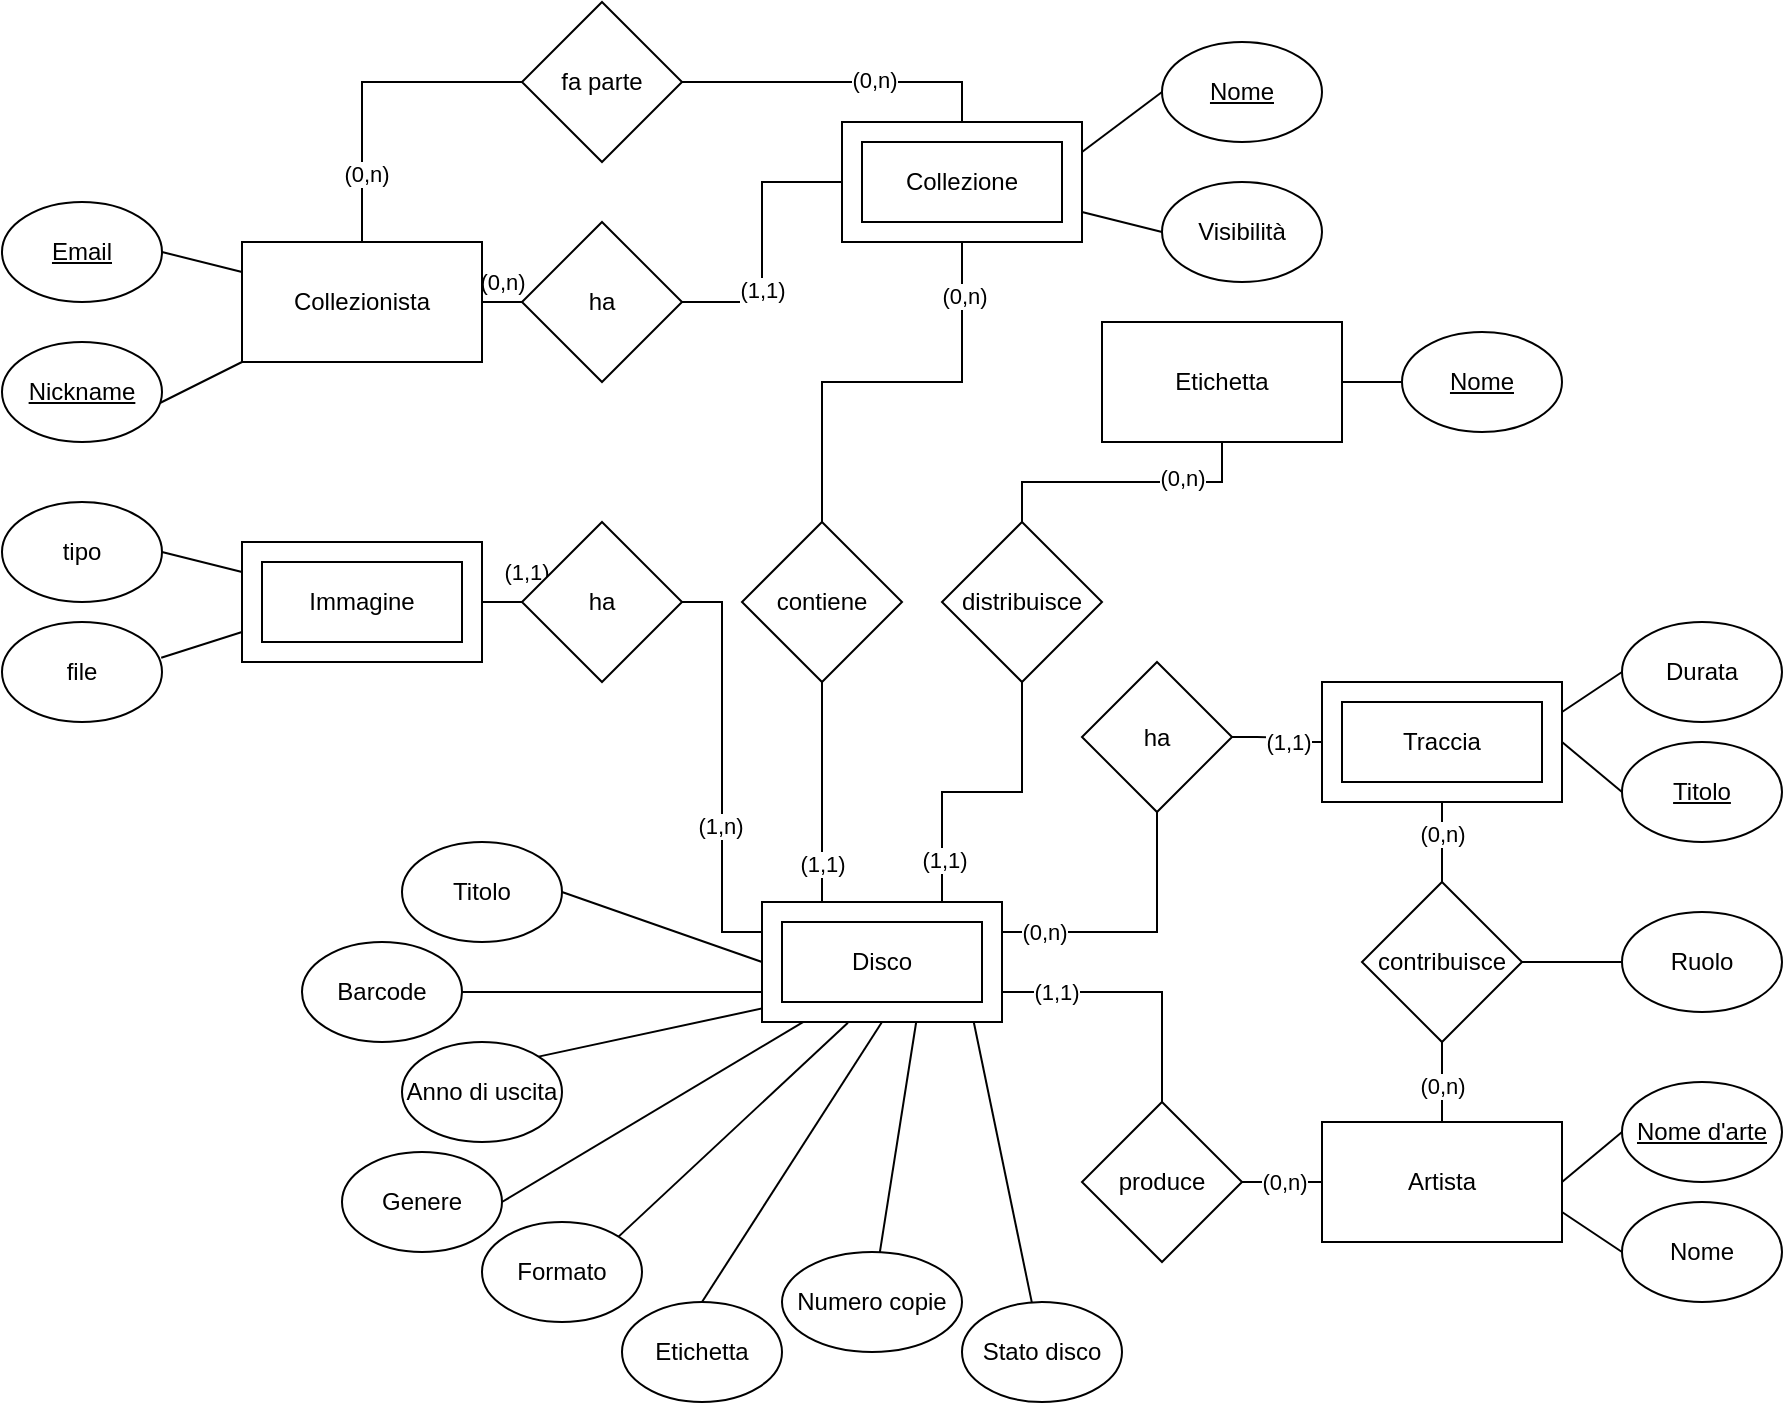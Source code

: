 <mxfile version="21.6.2" type="device">
  <diagram id="R2lEEEUBdFMjLlhIrx00" name="Page-1">
    <mxGraphModel dx="1900" dy="1615" grid="1" gridSize="10" guides="1" tooltips="1" connect="1" arrows="1" fold="1" page="1" pageScale="1" pageWidth="850" pageHeight="1100" math="0" shadow="0" extFonts="Permanent Marker^https://fonts.googleapis.com/css?family=Permanent+Marker">
      <root>
        <mxCell id="0" />
        <mxCell id="1" parent="0" />
        <mxCell id="YJRpV-6I6PbXK376YmPo-45" style="edgeStyle=orthogonalEdgeStyle;orthogonalLoop=1;jettySize=auto;html=1;exitX=1;exitY=0.5;exitDx=0;exitDy=0;endArrow=none;endFill=0;rounded=0;" parent="1" source="YJRpV-6I6PbXK376YmPo-1" target="YJRpV-6I6PbXK376YmPo-44" edge="1">
          <mxGeometry relative="1" as="geometry" />
        </mxCell>
        <mxCell id="YJRpV-6I6PbXK376YmPo-58" value="(0,n)" style="edgeLabel;html=1;align=center;verticalAlign=middle;resizable=0;points=[];" parent="YJRpV-6I6PbXK376YmPo-45" vertex="1" connectable="0">
          <mxGeometry x="-0.288" y="1" relative="1" as="geometry">
            <mxPoint x="-9" y="-11" as="offset" />
          </mxGeometry>
        </mxCell>
        <mxCell id="YJRpV-6I6PbXK376YmPo-51" style="edgeStyle=orthogonalEdgeStyle;orthogonalLoop=1;jettySize=auto;html=1;exitX=0.75;exitY=0;exitDx=0;exitDy=0;entryX=0;entryY=0.5;entryDx=0;entryDy=0;shadow=0;fillOpacity=100;strokeOpacity=100;flowAnimation=0;noJump=0;enumerate=0;comic=0;backgroundOutline=0;endArrow=none;endFill=0;rounded=0;" parent="1" source="YJRpV-6I6PbXK376YmPo-1" target="YJRpV-6I6PbXK376YmPo-50" edge="1">
          <mxGeometry relative="1" as="geometry">
            <Array as="points">
              <mxPoint x="130" y="20" />
              <mxPoint x="130" y="-60" />
            </Array>
          </mxGeometry>
        </mxCell>
        <mxCell id="7gbNZNiF9psc7FA7MkVE-54" value="(0,n)" style="edgeLabel;html=1;align=center;verticalAlign=middle;resizable=0;points=[];" parent="YJRpV-6I6PbXK376YmPo-51" vertex="1" connectable="0">
          <mxGeometry x="-0.327" y="-2" relative="1" as="geometry">
            <mxPoint as="offset" />
          </mxGeometry>
        </mxCell>
        <mxCell id="YJRpV-6I6PbXK376YmPo-1" value="Collezionista" style="rounded=0;whiteSpace=wrap;html=1;" parent="1" vertex="1">
          <mxGeometry x="70" y="20" width="120" height="60" as="geometry" />
        </mxCell>
        <mxCell id="YJRpV-6I6PbXK376YmPo-12" style="rounded=0;orthogonalLoop=1;jettySize=auto;html=1;exitX=0.5;exitY=1;exitDx=0;exitDy=0;endArrow=none;endFill=0;" parent="1" source="YJRpV-6I6PbXK376YmPo-2" target="YJRpV-6I6PbXK376YmPo-1" edge="1">
          <mxGeometry relative="1" as="geometry" />
        </mxCell>
        <mxCell id="YJRpV-6I6PbXK376YmPo-2" value="&lt;u&gt;Nickname&lt;/u&gt;" style="ellipse;whiteSpace=wrap;html=1;rounded=0;" parent="1" vertex="1">
          <mxGeometry x="-50" y="70" width="80" height="50" as="geometry" />
        </mxCell>
        <mxCell id="YJRpV-6I6PbXK376YmPo-13" style="rounded=0;orthogonalLoop=1;jettySize=auto;html=1;exitX=1;exitY=0.5;exitDx=0;exitDy=0;endArrow=none;endFill=0;" parent="1" source="YJRpV-6I6PbXK376YmPo-3" target="YJRpV-6I6PbXK376YmPo-1" edge="1">
          <mxGeometry relative="1" as="geometry" />
        </mxCell>
        <mxCell id="YJRpV-6I6PbXK376YmPo-3" value="&lt;u&gt;Email&lt;/u&gt;" style="ellipse;whiteSpace=wrap;html=1;rounded=0;" parent="1" vertex="1">
          <mxGeometry x="-50" width="80" height="50" as="geometry" />
        </mxCell>
        <mxCell id="YJRpV-6I6PbXK376YmPo-14" style="rounded=0;orthogonalLoop=1;jettySize=auto;html=1;exitX=0;exitY=0.5;exitDx=0;exitDy=0;endArrow=none;endFill=0;entryX=0;entryY=0;entryDx=120.0;entryDy=15.0;entryPerimeter=0;" parent="1" source="YJRpV-6I6PbXK376YmPo-4" target="7gbNZNiF9psc7FA7MkVE-32" edge="1">
          <mxGeometry relative="1" as="geometry">
            <mxPoint x="540" y="-60" as="sourcePoint" />
          </mxGeometry>
        </mxCell>
        <mxCell id="YJRpV-6I6PbXK376YmPo-4" value="&lt;u&gt;Nome&lt;/u&gt;" style="ellipse;whiteSpace=wrap;html=1;rounded=0;" parent="1" vertex="1">
          <mxGeometry x="530" y="-80" width="80" height="50" as="geometry" />
        </mxCell>
        <mxCell id="YJRpV-6I6PbXK376YmPo-42" style="edgeStyle=orthogonalEdgeStyle;orthogonalLoop=1;jettySize=auto;html=1;exitX=0.5;exitY=1;exitDx=0;exitDy=0;entryX=0.5;entryY=0;entryDx=0;entryDy=0;endArrow=none;endFill=0;rounded=0;" parent="1" source="YJRpV-6I6PbXK376YmPo-5" target="YJRpV-6I6PbXK376YmPo-40" edge="1">
          <mxGeometry relative="1" as="geometry" />
        </mxCell>
        <mxCell id="7gbNZNiF9psc7FA7MkVE-52" value="(0,n)" style="edgeLabel;html=1;align=center;verticalAlign=middle;resizable=0;points=[];" parent="YJRpV-6I6PbXK376YmPo-42" vertex="1" connectable="0">
          <mxGeometry x="-0.75" y="1" relative="1" as="geometry">
            <mxPoint as="offset" />
          </mxGeometry>
        </mxCell>
        <mxCell id="YJRpV-6I6PbXK376YmPo-5" value="Collezione" style="rounded=0;whiteSpace=wrap;html=1;" parent="1" vertex="1">
          <mxGeometry x="370" y="-40" width="120" height="60" as="geometry" />
        </mxCell>
        <mxCell id="YJRpV-6I6PbXK376YmPo-6" value="Immagine" style="rounded=0;whiteSpace=wrap;html=1;" parent="1" vertex="1">
          <mxGeometry x="70" y="170" width="120" height="60" as="geometry" />
        </mxCell>
        <mxCell id="YJRpV-6I6PbXK376YmPo-23" style="orthogonalLoop=1;jettySize=auto;html=1;endArrow=none;endFill=0;exitX=0.881;exitY=0.987;exitDx=0;exitDy=0;exitPerimeter=0;" parent="1" source="7gbNZNiF9psc7FA7MkVE-36" target="YJRpV-6I6PbXK376YmPo-21" edge="1">
          <mxGeometry relative="1" as="geometry">
            <mxPoint x="430" y="420" as="sourcePoint" />
          </mxGeometry>
        </mxCell>
        <mxCell id="YJRpV-6I6PbXK376YmPo-25" style="orthogonalLoop=1;jettySize=auto;html=1;exitX=0.01;exitY=0.883;exitDx=0;exitDy=0;entryX=1;entryY=0;entryDx=0;entryDy=0;endArrow=none;endFill=0;exitPerimeter=0;" parent="1" source="7gbNZNiF9psc7FA7MkVE-36" target="YJRpV-6I6PbXK376YmPo-19" edge="1">
          <mxGeometry relative="1" as="geometry" />
        </mxCell>
        <mxCell id="YJRpV-6I6PbXK376YmPo-27" style="orthogonalLoop=1;jettySize=auto;html=1;exitX=0;exitY=0;exitDx=0;exitDy=45;entryX=1;entryY=0.5;entryDx=0;entryDy=0;endArrow=none;endFill=0;exitPerimeter=0;" parent="1" source="7gbNZNiF9psc7FA7MkVE-36" target="YJRpV-6I6PbXK376YmPo-18" edge="1">
          <mxGeometry relative="1" as="geometry" />
        </mxCell>
        <mxCell id="YJRpV-6I6PbXK376YmPo-28" style="orthogonalLoop=1;jettySize=auto;html=1;exitX=0.197;exitY=0.969;exitDx=0;exitDy=0;entryX=1;entryY=0.5;entryDx=0;entryDy=0;endArrow=none;endFill=0;exitPerimeter=0;" parent="1" source="7gbNZNiF9psc7FA7MkVE-36" target="YJRpV-6I6PbXK376YmPo-15" edge="1">
          <mxGeometry relative="1" as="geometry" />
        </mxCell>
        <mxCell id="YJRpV-6I6PbXK376YmPo-29" style="orthogonalLoop=1;jettySize=auto;html=1;exitX=0.358;exitY=1.006;exitDx=0;exitDy=0;entryX=1;entryY=0;entryDx=0;entryDy=0;endArrow=none;endFill=0;exitPerimeter=0;" parent="1" source="7gbNZNiF9psc7FA7MkVE-36" target="YJRpV-6I6PbXK376YmPo-16" edge="1">
          <mxGeometry relative="1" as="geometry" />
        </mxCell>
        <mxCell id="YJRpV-6I6PbXK376YmPo-30" style="orthogonalLoop=1;jettySize=auto;html=1;exitX=0;exitY=0.5;exitDx=0;exitDy=0;entryX=1;entryY=0.5;entryDx=0;entryDy=0;endArrow=none;endFill=0;exitPerimeter=0;" parent="1" source="7gbNZNiF9psc7FA7MkVE-36" target="YJRpV-6I6PbXK376YmPo-17" edge="1">
          <mxGeometry relative="1" as="geometry" />
        </mxCell>
        <mxCell id="YJRpV-6I6PbXK376YmPo-38" style="edgeStyle=orthogonalEdgeStyle;orthogonalLoop=1;jettySize=auto;html=1;exitX=0;exitY=0;exitDx=120;exitDy=15;endArrow=none;endFill=0;exitPerimeter=0;rounded=0;" parent="1" source="7gbNZNiF9psc7FA7MkVE-36" target="YJRpV-6I6PbXK376YmPo-37" edge="1">
          <mxGeometry relative="1" as="geometry" />
        </mxCell>
        <mxCell id="7gbNZNiF9psc7FA7MkVE-57" value="(0,n)" style="edgeLabel;html=1;align=center;verticalAlign=middle;resizable=0;points=[];" parent="YJRpV-6I6PbXK376YmPo-38" vertex="1" connectable="0">
          <mxGeometry x="-0.693" relative="1" as="geometry">
            <mxPoint as="offset" />
          </mxGeometry>
        </mxCell>
        <mxCell id="7gbNZNiF9psc7FA7MkVE-28" value="" style="edgeStyle=orthogonalEdgeStyle;rounded=0;orthogonalLoop=1;jettySize=auto;html=1;endArrow=none;endFill=0;exitX=0;exitY=0;exitDx=120;exitDy=45;exitPerimeter=0;" parent="1" source="7gbNZNiF9psc7FA7MkVE-36" target="7gbNZNiF9psc7FA7MkVE-27" edge="1">
          <mxGeometry relative="1" as="geometry" />
        </mxCell>
        <mxCell id="7gbNZNiF9psc7FA7MkVE-61" value="(1,1)" style="edgeLabel;html=1;align=center;verticalAlign=middle;resizable=0;points=[];" parent="7gbNZNiF9psc7FA7MkVE-28" vertex="1" connectable="0">
          <mxGeometry x="-0.609" relative="1" as="geometry">
            <mxPoint as="offset" />
          </mxGeometry>
        </mxCell>
        <mxCell id="YJRpV-6I6PbXK376YmPo-7" value="Disco" style="rounded=0;whiteSpace=wrap;html=1;" parent="1" vertex="1">
          <mxGeometry x="330" y="350" width="120" height="60" as="geometry" />
        </mxCell>
        <mxCell id="7gbNZNiF9psc7FA7MkVE-20" value="" style="edgeStyle=orthogonalEdgeStyle;rounded=0;orthogonalLoop=1;jettySize=auto;html=1;endArrow=none;endFill=0;" parent="1" source="YJRpV-6I6PbXK376YmPo-9" target="7gbNZNiF9psc7FA7MkVE-19" edge="1">
          <mxGeometry relative="1" as="geometry" />
        </mxCell>
        <mxCell id="7gbNZNiF9psc7FA7MkVE-59" value="(0,n)" style="edgeLabel;html=1;align=center;verticalAlign=middle;resizable=0;points=[];" parent="7gbNZNiF9psc7FA7MkVE-20" vertex="1" connectable="0">
          <mxGeometry x="-0.204" relative="1" as="geometry">
            <mxPoint as="offset" />
          </mxGeometry>
        </mxCell>
        <mxCell id="YJRpV-6I6PbXK376YmPo-9" value="Traccia" style="rounded=0;whiteSpace=wrap;html=1;" parent="1" vertex="1">
          <mxGeometry x="610" y="240" width="120" height="60" as="geometry" />
        </mxCell>
        <mxCell id="YJRpV-6I6PbXK376YmPo-15" value="Genere" style="ellipse;whiteSpace=wrap;html=1;rounded=0;" parent="1" vertex="1">
          <mxGeometry x="120" y="475" width="80" height="50" as="geometry" />
        </mxCell>
        <mxCell id="YJRpV-6I6PbXK376YmPo-16" value="Formato" style="ellipse;whiteSpace=wrap;html=1;rounded=0;" parent="1" vertex="1">
          <mxGeometry x="190" y="510" width="80" height="50" as="geometry" />
        </mxCell>
        <mxCell id="YJRpV-6I6PbXK376YmPo-17" value="Titolo" style="ellipse;whiteSpace=wrap;html=1;rounded=0;" parent="1" vertex="1">
          <mxGeometry x="150" y="320" width="80" height="50" as="geometry" />
        </mxCell>
        <mxCell id="YJRpV-6I6PbXK376YmPo-18" value="Barcode" style="ellipse;whiteSpace=wrap;html=1;rounded=0;" parent="1" vertex="1">
          <mxGeometry x="100" y="370" width="80" height="50" as="geometry" />
        </mxCell>
        <mxCell id="YJRpV-6I6PbXK376YmPo-19" value="Anno di uscita" style="ellipse;whiteSpace=wrap;html=1;rounded=0;" parent="1" vertex="1">
          <mxGeometry x="150" y="420" width="80" height="50" as="geometry" />
        </mxCell>
        <mxCell id="YJRpV-6I6PbXK376YmPo-21" value="Stato disco" style="ellipse;whiteSpace=wrap;html=1;rounded=0;" parent="1" vertex="1">
          <mxGeometry x="430" y="550" width="80" height="50" as="geometry" />
        </mxCell>
        <mxCell id="YJRpV-6I6PbXK376YmPo-31" value="" style="orthogonalLoop=1;jettySize=auto;html=1;exitX=0.5;exitY=1;exitDx=0;exitDy=0;entryX=0.5;entryY=0;entryDx=0;entryDy=0;endArrow=none;endFill=0;exitPerimeter=0;" parent="1" source="7gbNZNiF9psc7FA7MkVE-36" target="YJRpV-6I6PbXK376YmPo-20" edge="1">
          <mxGeometry relative="1" as="geometry">
            <mxPoint x="360" y="290" as="sourcePoint" />
            <mxPoint x="510" y="460" as="targetPoint" />
          </mxGeometry>
        </mxCell>
        <mxCell id="YJRpV-6I6PbXK376YmPo-20" value="Etichetta" style="ellipse;whiteSpace=wrap;html=1;rounded=0;" parent="1" vertex="1">
          <mxGeometry x="260" y="550" width="80" height="50" as="geometry" />
        </mxCell>
        <mxCell id="YJRpV-6I6PbXK376YmPo-36" style="edgeStyle=orthogonalEdgeStyle;orthogonalLoop=1;jettySize=auto;html=1;exitX=1;exitY=0.5;exitDx=0;exitDy=0;entryX=0;entryY=0;entryDx=0;entryDy=15;endArrow=none;endFill=0;rounded=0;entryPerimeter=0;" parent="1" source="YJRpV-6I6PbXK376YmPo-34" target="7gbNZNiF9psc7FA7MkVE-36" edge="1">
          <mxGeometry relative="1" as="geometry" />
        </mxCell>
        <mxCell id="YJRpV-6I6PbXK376YmPo-64" value="(1,n)" style="edgeLabel;html=1;align=center;verticalAlign=middle;resizable=0;points=[];" parent="YJRpV-6I6PbXK376YmPo-36" vertex="1" connectable="0">
          <mxGeometry x="0.223" y="-1" relative="1" as="geometry">
            <mxPoint y="6" as="offset" />
          </mxGeometry>
        </mxCell>
        <mxCell id="7gbNZNiF9psc7FA7MkVE-38" style="edgeStyle=orthogonalEdgeStyle;rounded=0;orthogonalLoop=1;jettySize=auto;html=1;entryX=1;entryY=0.5;entryDx=0;entryDy=0;endArrow=none;endFill=0;" parent="1" source="YJRpV-6I6PbXK376YmPo-34" target="YJRpV-6I6PbXK376YmPo-6" edge="1">
          <mxGeometry relative="1" as="geometry" />
        </mxCell>
        <mxCell id="7gbNZNiF9psc7FA7MkVE-39" value="(1,1)" style="edgeLabel;html=1;align=center;verticalAlign=middle;resizable=0;points=[];" parent="7gbNZNiF9psc7FA7MkVE-38" vertex="1" connectable="0">
          <mxGeometry x="0.789" relative="1" as="geometry">
            <mxPoint x="15" y="-15" as="offset" />
          </mxGeometry>
        </mxCell>
        <mxCell id="YJRpV-6I6PbXK376YmPo-34" value="ha" style="rhombus;whiteSpace=wrap;html=1;" parent="1" vertex="1">
          <mxGeometry x="210" y="160" width="80" height="80" as="geometry" />
        </mxCell>
        <mxCell id="YJRpV-6I6PbXK376YmPo-39" style="edgeStyle=orthogonalEdgeStyle;orthogonalLoop=1;jettySize=auto;html=1;exitX=1;exitY=0.5;exitDx=0;exitDy=0;entryX=0;entryY=0.5;entryDx=0;entryDy=0;endArrow=none;endFill=0;" parent="1" source="YJRpV-6I6PbXK376YmPo-37" target="YJRpV-6I6PbXK376YmPo-9" edge="1">
          <mxGeometry relative="1" as="geometry" />
        </mxCell>
        <mxCell id="7gbNZNiF9psc7FA7MkVE-58" value="(1,1)" style="edgeLabel;html=1;align=center;verticalAlign=middle;resizable=0;points=[];" parent="YJRpV-6I6PbXK376YmPo-39" vertex="1" connectable="0">
          <mxGeometry x="0.353" y="-1" relative="1" as="geometry">
            <mxPoint x="-2" y="-1" as="offset" />
          </mxGeometry>
        </mxCell>
        <mxCell id="YJRpV-6I6PbXK376YmPo-37" value="ha" style="rhombus;whiteSpace=wrap;html=1;" parent="1" vertex="1">
          <mxGeometry x="490" y="230" width="75" height="75" as="geometry" />
        </mxCell>
        <mxCell id="YJRpV-6I6PbXK376YmPo-43" style="edgeStyle=orthogonalEdgeStyle;orthogonalLoop=1;jettySize=auto;html=1;exitX=0.5;exitY=1;exitDx=0;exitDy=0;endArrow=none;endFill=0;entryX=0;entryY=0;entryDx=30;entryDy=0;entryPerimeter=0;" parent="1" source="YJRpV-6I6PbXK376YmPo-40" target="7gbNZNiF9psc7FA7MkVE-36" edge="1">
          <mxGeometry relative="1" as="geometry" />
        </mxCell>
        <mxCell id="7gbNZNiF9psc7FA7MkVE-51" value="(1,1)" style="edgeLabel;html=1;align=center;verticalAlign=middle;resizable=0;points=[];" parent="YJRpV-6I6PbXK376YmPo-43" vertex="1" connectable="0">
          <mxGeometry x="-0.644" y="1" relative="1" as="geometry">
            <mxPoint x="-1" y="71" as="offset" />
          </mxGeometry>
        </mxCell>
        <mxCell id="YJRpV-6I6PbXK376YmPo-40" value="contiene" style="rhombus;whiteSpace=wrap;html=1;" parent="1" vertex="1">
          <mxGeometry x="320" y="160" width="80" height="80" as="geometry" />
        </mxCell>
        <mxCell id="YJRpV-6I6PbXK376YmPo-46" style="edgeStyle=orthogonalEdgeStyle;orthogonalLoop=1;jettySize=auto;html=1;exitX=1;exitY=0.5;exitDx=0;exitDy=0;entryX=0;entryY=0.5;entryDx=0;entryDy=0;endArrow=none;endFill=0;rounded=0;" parent="1" source="YJRpV-6I6PbXK376YmPo-44" target="YJRpV-6I6PbXK376YmPo-5" edge="1">
          <mxGeometry relative="1" as="geometry" />
        </mxCell>
        <mxCell id="YJRpV-6I6PbXK376YmPo-59" value="(1,1)" style="edgeLabel;html=1;align=center;verticalAlign=middle;resizable=0;points=[];" parent="YJRpV-6I6PbXK376YmPo-46" vertex="1" connectable="0">
          <mxGeometry x="-0.335" relative="1" as="geometry">
            <mxPoint as="offset" />
          </mxGeometry>
        </mxCell>
        <mxCell id="YJRpV-6I6PbXK376YmPo-44" value="ha" style="rhombus;whiteSpace=wrap;html=1;" parent="1" vertex="1">
          <mxGeometry x="210" y="10" width="80" height="80" as="geometry" />
        </mxCell>
        <mxCell id="YJRpV-6I6PbXK376YmPo-52" style="edgeStyle=orthogonalEdgeStyle;orthogonalLoop=1;jettySize=auto;html=1;exitX=0.5;exitY=0;exitDx=0;exitDy=0;entryX=1;entryY=0.5;entryDx=0;entryDy=0;endArrow=none;endFill=0;rounded=0;" parent="1" source="YJRpV-6I6PbXK376YmPo-5" target="YJRpV-6I6PbXK376YmPo-50" edge="1">
          <mxGeometry relative="1" as="geometry">
            <mxPoint x="340" y="-70" as="targetPoint" />
          </mxGeometry>
        </mxCell>
        <mxCell id="7gbNZNiF9psc7FA7MkVE-55" value="(0,n)" style="edgeLabel;html=1;align=center;verticalAlign=middle;resizable=0;points=[];" parent="YJRpV-6I6PbXK376YmPo-52" vertex="1" connectable="0">
          <mxGeometry x="-0.2" y="-1" relative="1" as="geometry">
            <mxPoint as="offset" />
          </mxGeometry>
        </mxCell>
        <mxCell id="YJRpV-6I6PbXK376YmPo-50" value="fa parte" style="rhombus;whiteSpace=wrap;html=1;" parent="1" vertex="1">
          <mxGeometry x="210" y="-100" width="80" height="80" as="geometry" />
        </mxCell>
        <mxCell id="7gbNZNiF9psc7FA7MkVE-1" value="Visibilità" style="ellipse;whiteSpace=wrap;html=1;rounded=0;" parent="1" vertex="1">
          <mxGeometry x="530" y="-10" width="80" height="50" as="geometry" />
        </mxCell>
        <mxCell id="7gbNZNiF9psc7FA7MkVE-3" style="rounded=0;orthogonalLoop=1;jettySize=auto;html=1;exitX=0;exitY=0.5;exitDx=0;exitDy=0;endArrow=none;endFill=0;entryX=0;entryY=0;entryDx=120.0;entryDy=45.0;entryPerimeter=0;" parent="1" source="7gbNZNiF9psc7FA7MkVE-1" target="7gbNZNiF9psc7FA7MkVE-32" edge="1">
          <mxGeometry relative="1" as="geometry">
            <mxPoint x="530" y="-20" as="sourcePoint" />
            <mxPoint x="480" y="30" as="targetPoint" />
          </mxGeometry>
        </mxCell>
        <mxCell id="7gbNZNiF9psc7FA7MkVE-4" value="Numero copie" style="ellipse;whiteSpace=wrap;html=1;rounded=0;" parent="1" vertex="1">
          <mxGeometry x="340" y="525" width="90" height="50" as="geometry" />
        </mxCell>
        <mxCell id="7gbNZNiF9psc7FA7MkVE-5" style="orthogonalLoop=1;jettySize=auto;html=1;exitX=0.642;exitY=1.006;exitDx=0;exitDy=0;endArrow=none;endFill=0;exitPerimeter=0;" parent="1" source="7gbNZNiF9psc7FA7MkVE-36" target="7gbNZNiF9psc7FA7MkVE-4" edge="1">
          <mxGeometry relative="1" as="geometry">
            <mxPoint x="430" y="320" as="sourcePoint" />
            <mxPoint x="480" y="420" as="targetPoint" />
          </mxGeometry>
        </mxCell>
        <mxCell id="7gbNZNiF9psc7FA7MkVE-6" value="tipo" style="ellipse;whiteSpace=wrap;html=1;rounded=0;" parent="1" vertex="1">
          <mxGeometry x="-50" y="150" width="80" height="50" as="geometry" />
        </mxCell>
        <mxCell id="7gbNZNiF9psc7FA7MkVE-8" style="orthogonalLoop=1;jettySize=auto;html=1;exitX=0;exitY=0.25;exitDx=0;exitDy=0;entryX=1;entryY=0.5;entryDx=0;entryDy=0;endArrow=none;endFill=0;" parent="1" source="YJRpV-6I6PbXK376YmPo-6" target="7gbNZNiF9psc7FA7MkVE-6" edge="1">
          <mxGeometry relative="1" as="geometry">
            <mxPoint x="61" y="244" as="sourcePoint" />
            <mxPoint x="-10" y="236" as="targetPoint" />
          </mxGeometry>
        </mxCell>
        <mxCell id="7gbNZNiF9psc7FA7MkVE-9" value="file" style="ellipse;whiteSpace=wrap;html=1;rounded=0;" parent="1" vertex="1">
          <mxGeometry x="-50" y="210" width="80" height="50" as="geometry" />
        </mxCell>
        <mxCell id="7gbNZNiF9psc7FA7MkVE-10" style="orthogonalLoop=1;jettySize=auto;html=1;exitX=0;exitY=0.75;exitDx=0;exitDy=0;entryX=0.995;entryY=0.358;entryDx=0;entryDy=0;endArrow=none;endFill=0;entryPerimeter=0;" parent="1" source="YJRpV-6I6PbXK376YmPo-6" target="7gbNZNiF9psc7FA7MkVE-9" edge="1">
          <mxGeometry relative="1" as="geometry">
            <mxPoint x="80" y="215" as="sourcePoint" />
            <mxPoint x="-10" y="225" as="targetPoint" />
          </mxGeometry>
        </mxCell>
        <mxCell id="7gbNZNiF9psc7FA7MkVE-11" value="Durata" style="ellipse;whiteSpace=wrap;html=1;rounded=0;" parent="1" vertex="1">
          <mxGeometry x="760" y="210" width="80" height="50" as="geometry" />
        </mxCell>
        <mxCell id="7gbNZNiF9psc7FA7MkVE-12" value="&lt;u&gt;Titolo&lt;/u&gt;" style="ellipse;whiteSpace=wrap;html=1;rounded=0;" parent="1" vertex="1">
          <mxGeometry x="760" y="270" width="80" height="50" as="geometry" />
        </mxCell>
        <mxCell id="7gbNZNiF9psc7FA7MkVE-13" style="orthogonalLoop=1;jettySize=auto;html=1;exitX=1;exitY=0.5;exitDx=0;exitDy=0;endArrow=none;endFill=0;entryX=0;entryY=0.5;entryDx=0;entryDy=0;" parent="1" source="YJRpV-6I6PbXK376YmPo-9" target="7gbNZNiF9psc7FA7MkVE-12" edge="1">
          <mxGeometry relative="1" as="geometry">
            <mxPoint x="730" y="210" as="sourcePoint" />
            <mxPoint x="830" y="210" as="targetPoint" />
          </mxGeometry>
        </mxCell>
        <mxCell id="7gbNZNiF9psc7FA7MkVE-14" style="orthogonalLoop=1;jettySize=auto;html=1;exitX=1;exitY=0.25;exitDx=0;exitDy=0;endArrow=none;endFill=0;entryX=0;entryY=0.5;entryDx=0;entryDy=0;" parent="1" source="YJRpV-6I6PbXK376YmPo-9" target="7gbNZNiF9psc7FA7MkVE-11" edge="1">
          <mxGeometry relative="1" as="geometry">
            <mxPoint x="630" y="120" as="sourcePoint" />
            <mxPoint x="730" y="120" as="targetPoint" />
          </mxGeometry>
        </mxCell>
        <mxCell id="7gbNZNiF9psc7FA7MkVE-16" value="Artista" style="rounded=0;whiteSpace=wrap;html=1;" parent="1" vertex="1">
          <mxGeometry x="610" y="460" width="120" height="60" as="geometry" />
        </mxCell>
        <mxCell id="7gbNZNiF9psc7FA7MkVE-21" style="edgeStyle=orthogonalEdgeStyle;rounded=0;orthogonalLoop=1;jettySize=auto;html=1;endArrow=none;endFill=0;" parent="1" source="7gbNZNiF9psc7FA7MkVE-19" target="7gbNZNiF9psc7FA7MkVE-16" edge="1">
          <mxGeometry relative="1" as="geometry" />
        </mxCell>
        <mxCell id="7gbNZNiF9psc7FA7MkVE-60" value="(0,n)" style="edgeLabel;html=1;align=center;verticalAlign=middle;resizable=0;points=[];" parent="7gbNZNiF9psc7FA7MkVE-21" vertex="1" connectable="0">
          <mxGeometry x="0.77" relative="1" as="geometry">
            <mxPoint y="-14" as="offset" />
          </mxGeometry>
        </mxCell>
        <mxCell id="7gbNZNiF9psc7FA7MkVE-19" value="contribuisce" style="rhombus;whiteSpace=wrap;html=1;rounded=0;" parent="1" vertex="1">
          <mxGeometry x="630" y="340" width="80" height="80" as="geometry" />
        </mxCell>
        <mxCell id="7gbNZNiF9psc7FA7MkVE-22" value="Ruolo" style="ellipse;whiteSpace=wrap;html=1;rounded=0;" parent="1" vertex="1">
          <mxGeometry x="760" y="355" width="80" height="50" as="geometry" />
        </mxCell>
        <mxCell id="7gbNZNiF9psc7FA7MkVE-24" style="orthogonalLoop=1;jettySize=auto;html=1;exitX=1;exitY=0.5;exitDx=0;exitDy=0;endArrow=none;endFill=0;" parent="1" source="7gbNZNiF9psc7FA7MkVE-19" target="7gbNZNiF9psc7FA7MkVE-22" edge="1">
          <mxGeometry relative="1" as="geometry">
            <mxPoint x="770" y="377" as="sourcePoint" />
            <mxPoint x="800" y="320" as="targetPoint" />
          </mxGeometry>
        </mxCell>
        <mxCell id="7gbNZNiF9psc7FA7MkVE-25" value="&lt;u&gt;Nome d&#39;arte&lt;/u&gt;" style="ellipse;whiteSpace=wrap;html=1;rounded=0;" parent="1" vertex="1">
          <mxGeometry x="760" y="440" width="80" height="50" as="geometry" />
        </mxCell>
        <mxCell id="7gbNZNiF9psc7FA7MkVE-26" style="orthogonalLoop=1;jettySize=auto;html=1;exitX=1;exitY=0.75;exitDx=0;exitDy=0;endArrow=none;endFill=0;entryX=0;entryY=0.5;entryDx=0;entryDy=0;" parent="1" source="7gbNZNiF9psc7FA7MkVE-16" target="7gbNZNiF9psc7FA7MkVE-33" edge="1">
          <mxGeometry relative="1" as="geometry">
            <mxPoint x="760" y="400" as="sourcePoint" />
            <mxPoint x="800" y="510" as="targetPoint" />
          </mxGeometry>
        </mxCell>
        <mxCell id="7gbNZNiF9psc7FA7MkVE-29" style="edgeStyle=orthogonalEdgeStyle;rounded=0;orthogonalLoop=1;jettySize=auto;html=1;endArrow=none;endFill=0;" parent="1" source="7gbNZNiF9psc7FA7MkVE-27" target="7gbNZNiF9psc7FA7MkVE-16" edge="1">
          <mxGeometry relative="1" as="geometry" />
        </mxCell>
        <mxCell id="7gbNZNiF9psc7FA7MkVE-63" value="(0,n)" style="edgeLabel;html=1;align=center;verticalAlign=middle;resizable=0;points=[];" parent="7gbNZNiF9psc7FA7MkVE-29" vertex="1" connectable="0">
          <mxGeometry x="0.223" relative="1" as="geometry">
            <mxPoint x="-4" as="offset" />
          </mxGeometry>
        </mxCell>
        <mxCell id="7gbNZNiF9psc7FA7MkVE-27" value="produce" style="rhombus;whiteSpace=wrap;html=1;rounded=0;" parent="1" vertex="1">
          <mxGeometry x="490" y="450" width="80" height="80" as="geometry" />
        </mxCell>
        <mxCell id="7gbNZNiF9psc7FA7MkVE-32" value="" style="verticalLabelPosition=bottom;verticalAlign=top;html=1;shape=mxgraph.basic.frame;dx=10;whiteSpace=wrap;" parent="1" vertex="1">
          <mxGeometry x="370" y="-40" width="120" height="60" as="geometry" />
        </mxCell>
        <mxCell id="7gbNZNiF9psc7FA7MkVE-33" value="Nome" style="ellipse;whiteSpace=wrap;html=1;rounded=0;" parent="1" vertex="1">
          <mxGeometry x="760" y="500" width="80" height="50" as="geometry" />
        </mxCell>
        <mxCell id="7gbNZNiF9psc7FA7MkVE-34" style="orthogonalLoop=1;jettySize=auto;html=1;exitX=1;exitY=0.5;exitDx=0;exitDy=0;endArrow=none;endFill=0;entryX=0;entryY=0.5;entryDx=0;entryDy=0;" parent="1" source="7gbNZNiF9psc7FA7MkVE-16" target="7gbNZNiF9psc7FA7MkVE-25" edge="1">
          <mxGeometry relative="1" as="geometry">
            <mxPoint x="740" y="500" as="sourcePoint" />
            <mxPoint x="762" y="537" as="targetPoint" />
          </mxGeometry>
        </mxCell>
        <mxCell id="7gbNZNiF9psc7FA7MkVE-36" value="" style="verticalLabelPosition=bottom;verticalAlign=top;html=1;shape=mxgraph.basic.frame;dx=10;whiteSpace=wrap;" parent="1" vertex="1">
          <mxGeometry x="330" y="350" width="120" height="60" as="geometry" />
        </mxCell>
        <mxCell id="7gbNZNiF9psc7FA7MkVE-37" value="" style="verticalLabelPosition=bottom;verticalAlign=top;html=1;shape=mxgraph.basic.frame;dx=10;whiteSpace=wrap;" parent="1" vertex="1">
          <mxGeometry x="610" y="240" width="120" height="60" as="geometry" />
        </mxCell>
        <mxCell id="7gbNZNiF9psc7FA7MkVE-47" value="" style="edgeStyle=orthogonalEdgeStyle;rounded=0;orthogonalLoop=1;jettySize=auto;html=1;endArrow=none;endFill=0;" parent="1" source="7gbNZNiF9psc7FA7MkVE-41" target="7gbNZNiF9psc7FA7MkVE-46" edge="1">
          <mxGeometry relative="1" as="geometry" />
        </mxCell>
        <mxCell id="7gbNZNiF9psc7FA7MkVE-50" value="(0,n)" style="edgeLabel;html=1;align=center;verticalAlign=middle;resizable=0;points=[];" parent="7gbNZNiF9psc7FA7MkVE-47" vertex="1" connectable="0">
          <mxGeometry x="-0.426" y="-2" relative="1" as="geometry">
            <mxPoint as="offset" />
          </mxGeometry>
        </mxCell>
        <mxCell id="7gbNZNiF9psc7FA7MkVE-41" value="Etichetta" style="rounded=0;whiteSpace=wrap;html=1;" parent="1" vertex="1">
          <mxGeometry x="500" y="60" width="120" height="60" as="geometry" />
        </mxCell>
        <mxCell id="7gbNZNiF9psc7FA7MkVE-43" value="&lt;u&gt;Nome&lt;/u&gt;" style="ellipse;whiteSpace=wrap;html=1;rounded=0;" parent="1" vertex="1">
          <mxGeometry x="650" y="65" width="80" height="50" as="geometry" />
        </mxCell>
        <mxCell id="7gbNZNiF9psc7FA7MkVE-44" style="orthogonalLoop=1;jettySize=auto;html=1;exitX=1;exitY=0.5;exitDx=0;exitDy=0;endArrow=none;endFill=0;entryX=0;entryY=0.5;entryDx=0;entryDy=0;" parent="1" source="7gbNZNiF9psc7FA7MkVE-41" target="7gbNZNiF9psc7FA7MkVE-43" edge="1">
          <mxGeometry relative="1" as="geometry">
            <mxPoint x="635" y="150" as="sourcePoint" />
            <mxPoint x="665" y="100" as="targetPoint" />
          </mxGeometry>
        </mxCell>
        <mxCell id="7gbNZNiF9psc7FA7MkVE-48" style="edgeStyle=orthogonalEdgeStyle;rounded=0;orthogonalLoop=1;jettySize=auto;html=1;entryX=0;entryY=0;entryDx=90;entryDy=0;entryPerimeter=0;endArrow=none;endFill=0;" parent="1" source="7gbNZNiF9psc7FA7MkVE-46" target="7gbNZNiF9psc7FA7MkVE-36" edge="1">
          <mxGeometry relative="1" as="geometry" />
        </mxCell>
        <mxCell id="7gbNZNiF9psc7FA7MkVE-49" value="(1,1)" style="edgeLabel;html=1;align=center;verticalAlign=middle;resizable=0;points=[];" parent="7gbNZNiF9psc7FA7MkVE-48" vertex="1" connectable="0">
          <mxGeometry x="0.722" y="1" relative="1" as="geometry">
            <mxPoint as="offset" />
          </mxGeometry>
        </mxCell>
        <mxCell id="7gbNZNiF9psc7FA7MkVE-46" value="distribuisce" style="rhombus;whiteSpace=wrap;html=1;rounded=0;" parent="1" vertex="1">
          <mxGeometry x="420" y="160" width="80" height="80" as="geometry" />
        </mxCell>
        <mxCell id="FRxYOzz_PCmomymwhl13-2" value="" style="verticalLabelPosition=bottom;verticalAlign=top;html=1;shape=mxgraph.basic.frame;dx=10;whiteSpace=wrap;" parent="1" vertex="1">
          <mxGeometry x="70" y="170" width="120" height="60" as="geometry" />
        </mxCell>
      </root>
    </mxGraphModel>
  </diagram>
</mxfile>
